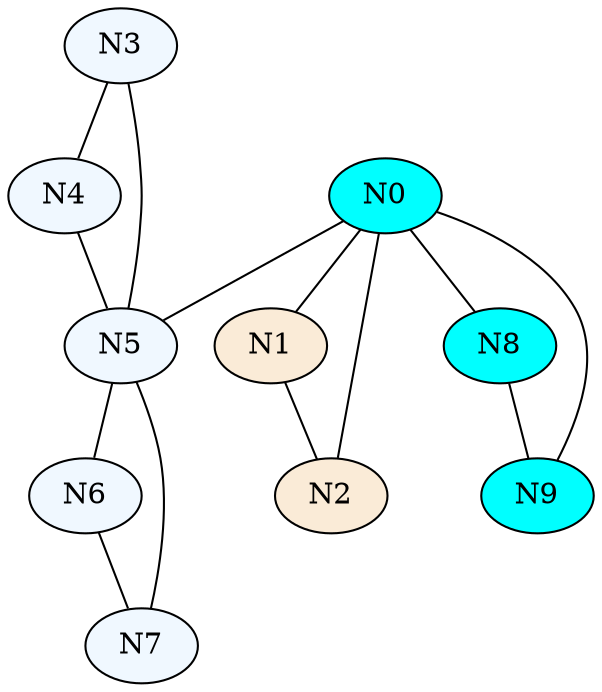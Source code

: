 graph {
	subgraph C0 {
		N3 [fillcolor="#F0F8FF" style=filled]
		N4 [fillcolor="#F0F8FF" style=filled]
		N5 [fillcolor="#F0F8FF" style=filled]
		N6 [fillcolor="#F0F8FF" style=filled]
		N7 [fillcolor="#F0F8FF" style=filled]
	}
	subgraph C1 {
		N1 [fillcolor="#FAEBD7" style=filled]
		N2 [fillcolor="#FAEBD7" style=filled]
	}
	subgraph C2 {
		N0 [fillcolor="#00FFFF" style=filled]
		N8 [fillcolor="#00FFFF" style=filled]
		N9 [fillcolor="#00FFFF" style=filled]
	}
	N0 -- N1
	N0 -- N2
	N0 -- N5
	N0 -- N8
	N0 -- N9
	N1 -- N2
	N3 -- N4
	N3 -- N5
	N4 -- N5
	N5 -- N6
	N5 -- N7
	N6 -- N7
	N8 -- N9
}
